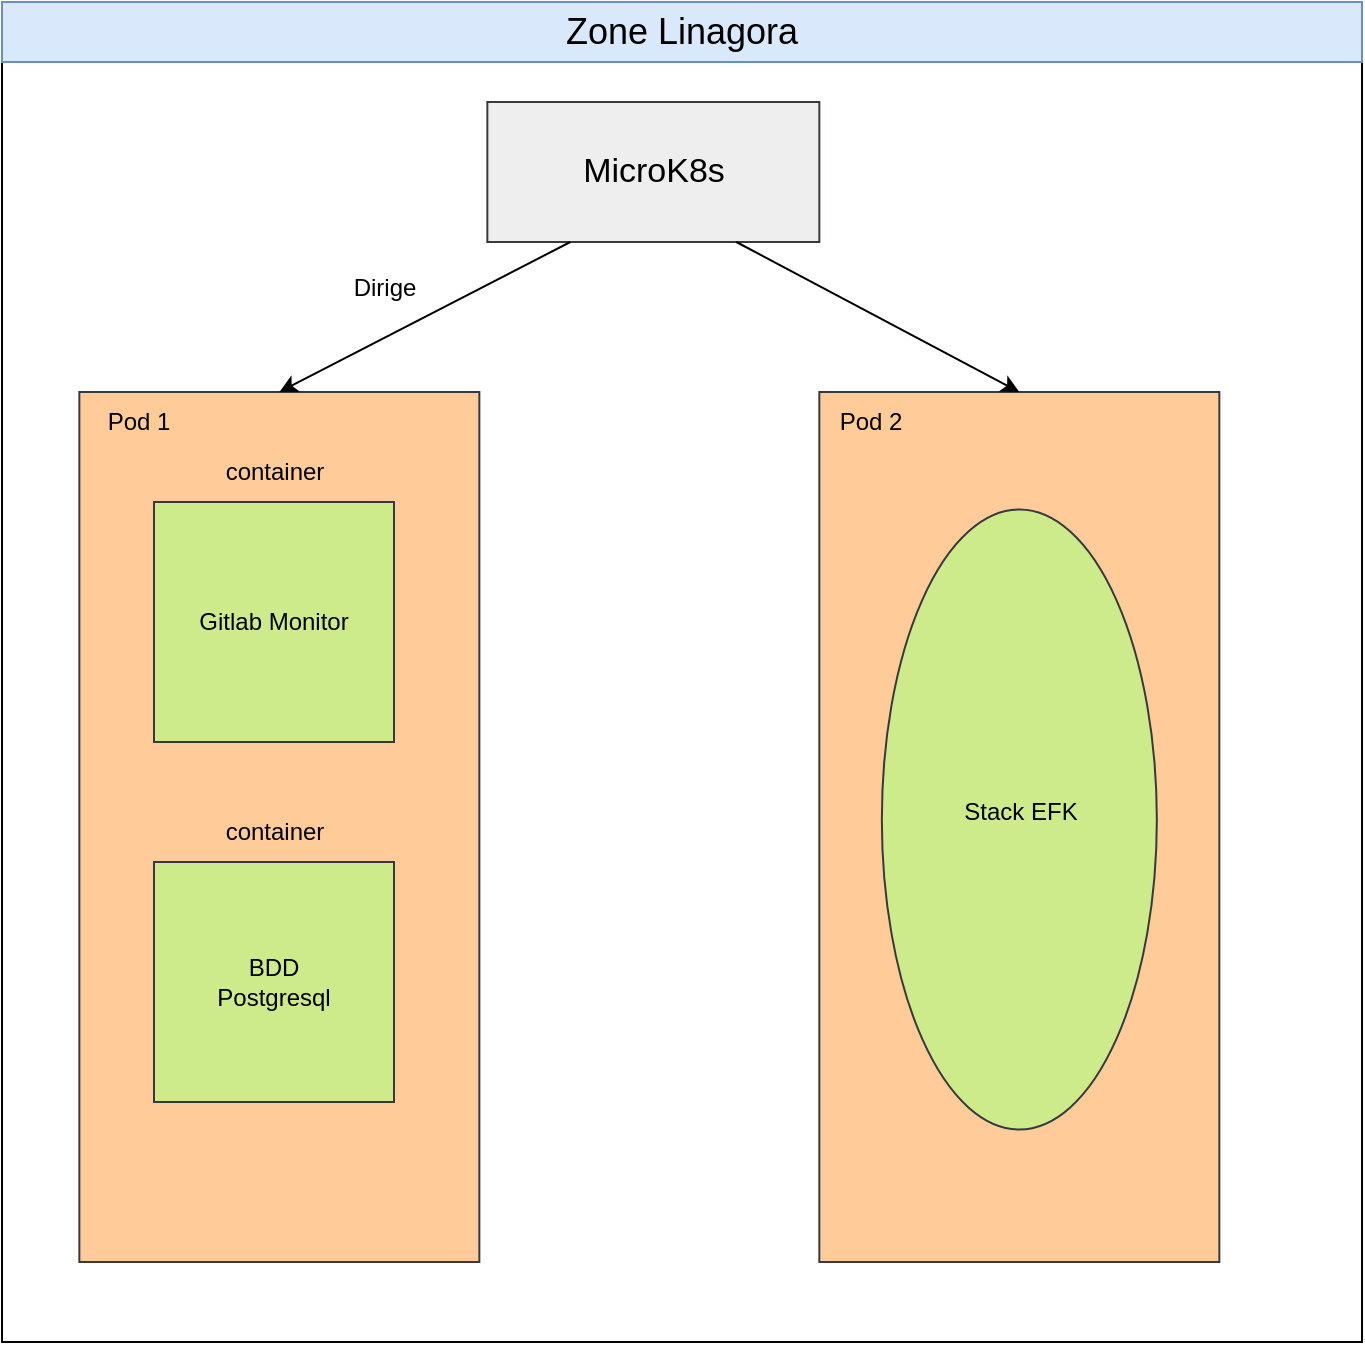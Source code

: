 <mxfile version="24.0.4" type="device">
  <diagram name="Page-1" id="_QuO6YiDST9d3NWGXeVT">
    <mxGraphModel dx="1434" dy="870" grid="1" gridSize="10" guides="1" tooltips="1" connect="1" arrows="1" fold="1" page="1" pageScale="1" pageWidth="827" pageHeight="1169" math="0" shadow="0">
      <root>
        <mxCell id="0" />
        <mxCell id="1" parent="0" />
        <mxCell id="d9lfjUjIBKJAb956sPHg-17" value="" style="rounded=0;whiteSpace=wrap;html=1;" vertex="1" parent="1">
          <mxGeometry x="74" y="60" width="680" height="640" as="geometry" />
        </mxCell>
        <mxCell id="d9lfjUjIBKJAb956sPHg-20" value="&lt;font style=&quot;font-size: 18px;&quot;&gt;Zone Linagora&lt;/font&gt;" style="rounded=0;whiteSpace=wrap;html=1;fillColor=#dae8fc;strokeColor=#6c8ebf;" vertex="1" parent="1">
          <mxGeometry x="74" y="30" width="680" height="30" as="geometry" />
        </mxCell>
        <mxCell id="d9lfjUjIBKJAb956sPHg-22" value="&lt;font style=&quot;font-size: 17px;&quot;&gt;MicroK8s&lt;/font&gt;" style="rounded=0;whiteSpace=wrap;html=1;fillColor=#eeeeee;strokeColor=#36393d;" vertex="1" parent="1">
          <mxGeometry x="316.67" y="80" width="166" height="70" as="geometry" />
        </mxCell>
        <mxCell id="d9lfjUjIBKJAb956sPHg-23" value="" style="rounded=0;whiteSpace=wrap;html=1;fillColor=#ffcc99;strokeColor=#36393d;" vertex="1" parent="1">
          <mxGeometry x="112.67" y="225" width="200" height="435" as="geometry" />
        </mxCell>
        <mxCell id="d9lfjUjIBKJAb956sPHg-24" value="Gitlab Monitor" style="whiteSpace=wrap;html=1;aspect=fixed;fillColor=#cdeb8b;strokeColor=#36393d;" vertex="1" parent="1">
          <mxGeometry x="150" y="280" width="120" height="120" as="geometry" />
        </mxCell>
        <mxCell id="d9lfjUjIBKJAb956sPHg-25" value="container" style="text;html=1;align=center;verticalAlign=middle;resizable=0;points=[];autosize=1;strokeColor=none;fillColor=none;" vertex="1" parent="1">
          <mxGeometry x="175" y="250" width="70" height="30" as="geometry" />
        </mxCell>
        <mxCell id="d9lfjUjIBKJAb956sPHg-26" value="BDD&lt;div&gt;Postgresql&lt;/div&gt;" style="whiteSpace=wrap;html=1;aspect=fixed;fillColor=#cdeb8b;strokeColor=#36393d;" vertex="1" parent="1">
          <mxGeometry x="150" y="460" width="120" height="120" as="geometry" />
        </mxCell>
        <mxCell id="d9lfjUjIBKJAb956sPHg-27" value="container" style="text;html=1;align=center;verticalAlign=middle;resizable=0;points=[];autosize=1;strokeColor=none;fillColor=none;" vertex="1" parent="1">
          <mxGeometry x="175" y="430" width="70" height="30" as="geometry" />
        </mxCell>
        <mxCell id="d9lfjUjIBKJAb956sPHg-28" value="" style="endArrow=classic;html=1;rounded=0;exitX=0.25;exitY=1;exitDx=0;exitDy=0;entryX=0.5;entryY=0;entryDx=0;entryDy=0;" edge="1" parent="1" source="d9lfjUjIBKJAb956sPHg-22" target="d9lfjUjIBKJAb956sPHg-23">
          <mxGeometry width="50" height="50" relative="1" as="geometry">
            <mxPoint x="380" y="360" as="sourcePoint" />
            <mxPoint x="430" y="310" as="targetPoint" />
          </mxGeometry>
        </mxCell>
        <mxCell id="d9lfjUjIBKJAb956sPHg-29" value="Dirige" style="text;html=1;align=center;verticalAlign=middle;resizable=0;points=[];autosize=1;strokeColor=none;fillColor=none;" vertex="1" parent="1">
          <mxGeometry x="240" y="158" width="50" height="30" as="geometry" />
        </mxCell>
        <mxCell id="d9lfjUjIBKJAb956sPHg-30" value="Pod 1" style="text;html=1;align=center;verticalAlign=middle;resizable=0;points=[];autosize=1;strokeColor=none;fillColor=none;" vertex="1" parent="1">
          <mxGeometry x="116.67" y="225" width="50" height="30" as="geometry" />
        </mxCell>
        <mxCell id="d9lfjUjIBKJAb956sPHg-32" value="" style="rounded=0;whiteSpace=wrap;html=1;fillColor=#ffcc99;strokeColor=#36393d;" vertex="1" parent="1">
          <mxGeometry x="482.67" y="225" width="200" height="435" as="geometry" />
        </mxCell>
        <mxCell id="d9lfjUjIBKJAb956sPHg-33" value="Pod 2" style="text;html=1;align=center;verticalAlign=middle;resizable=0;points=[];autosize=1;strokeColor=none;fillColor=none;" vertex="1" parent="1">
          <mxGeometry x="482.67" y="225" width="50" height="30" as="geometry" />
        </mxCell>
        <mxCell id="d9lfjUjIBKJAb956sPHg-34" value="" style="ellipse;whiteSpace=wrap;html=1;rotation=-90;fillColor=#cdeb8b;strokeColor=#36393d;" vertex="1" parent="1">
          <mxGeometry x="427.67" y="370" width="310" height="137.5" as="geometry" />
        </mxCell>
        <mxCell id="d9lfjUjIBKJAb956sPHg-35" value="Stack EFK" style="text;html=1;align=center;verticalAlign=middle;resizable=0;points=[];autosize=1;strokeColor=none;fillColor=none;" vertex="1" parent="1">
          <mxGeometry x="542.67" y="420" width="80" height="30" as="geometry" />
        </mxCell>
        <mxCell id="d9lfjUjIBKJAb956sPHg-36" value="" style="endArrow=classic;html=1;rounded=0;exitX=0.75;exitY=1;exitDx=0;exitDy=0;entryX=0.5;entryY=0;entryDx=0;entryDy=0;" edge="1" parent="1" source="d9lfjUjIBKJAb956sPHg-22" target="d9lfjUjIBKJAb956sPHg-32">
          <mxGeometry width="50" height="50" relative="1" as="geometry">
            <mxPoint x="380" y="240" as="sourcePoint" />
            <mxPoint x="430" y="190" as="targetPoint" />
          </mxGeometry>
        </mxCell>
      </root>
    </mxGraphModel>
  </diagram>
</mxfile>
